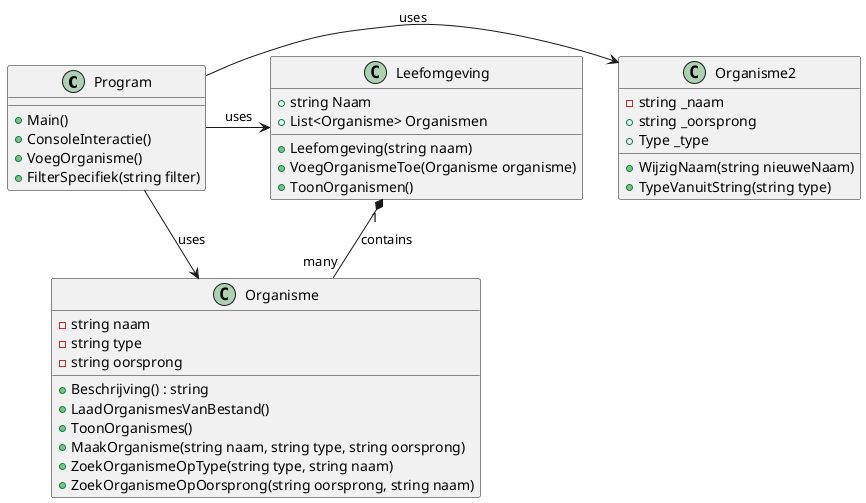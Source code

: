 @startuml

class Program {
    + Main()
    + ConsoleInteractie()
    + VoegOrganisme()
    + FilterSpecifiek(string filter)
}

class Organisme2 {
    - string _naam
    + string _oorsprong
    + Type _type
    + WijzigNaam(string nieuweNaam)
    + TypeVanuitString(string type)
}

class Organisme {
    - string naam
    - string type
    - string oorsprong
    + Beschrijving() : string
    + LaadOrganismesVanBestand()
    + ToonOrganismes()
    + MaakOrganisme(string naam, string type, string oorsprong)
    + ZoekOrganismeOpType(string type, string naam)
    + ZoekOrganismeOpOorsprong(string oorsprong, string naam)
}

class Leefomgeving {
    + string Naam
    + List<Organisme> Organismen
    + Leefomgeving(string naam)
    + VoegOrganismeToe(Organisme organisme)
    + ToonOrganismen()
}

Program -> Organisme2 : uses
Program -> Organisme : uses
Program -> Leefomgeving : uses
Leefomgeving "1" *-- "many" Organisme : contains

@enduml

